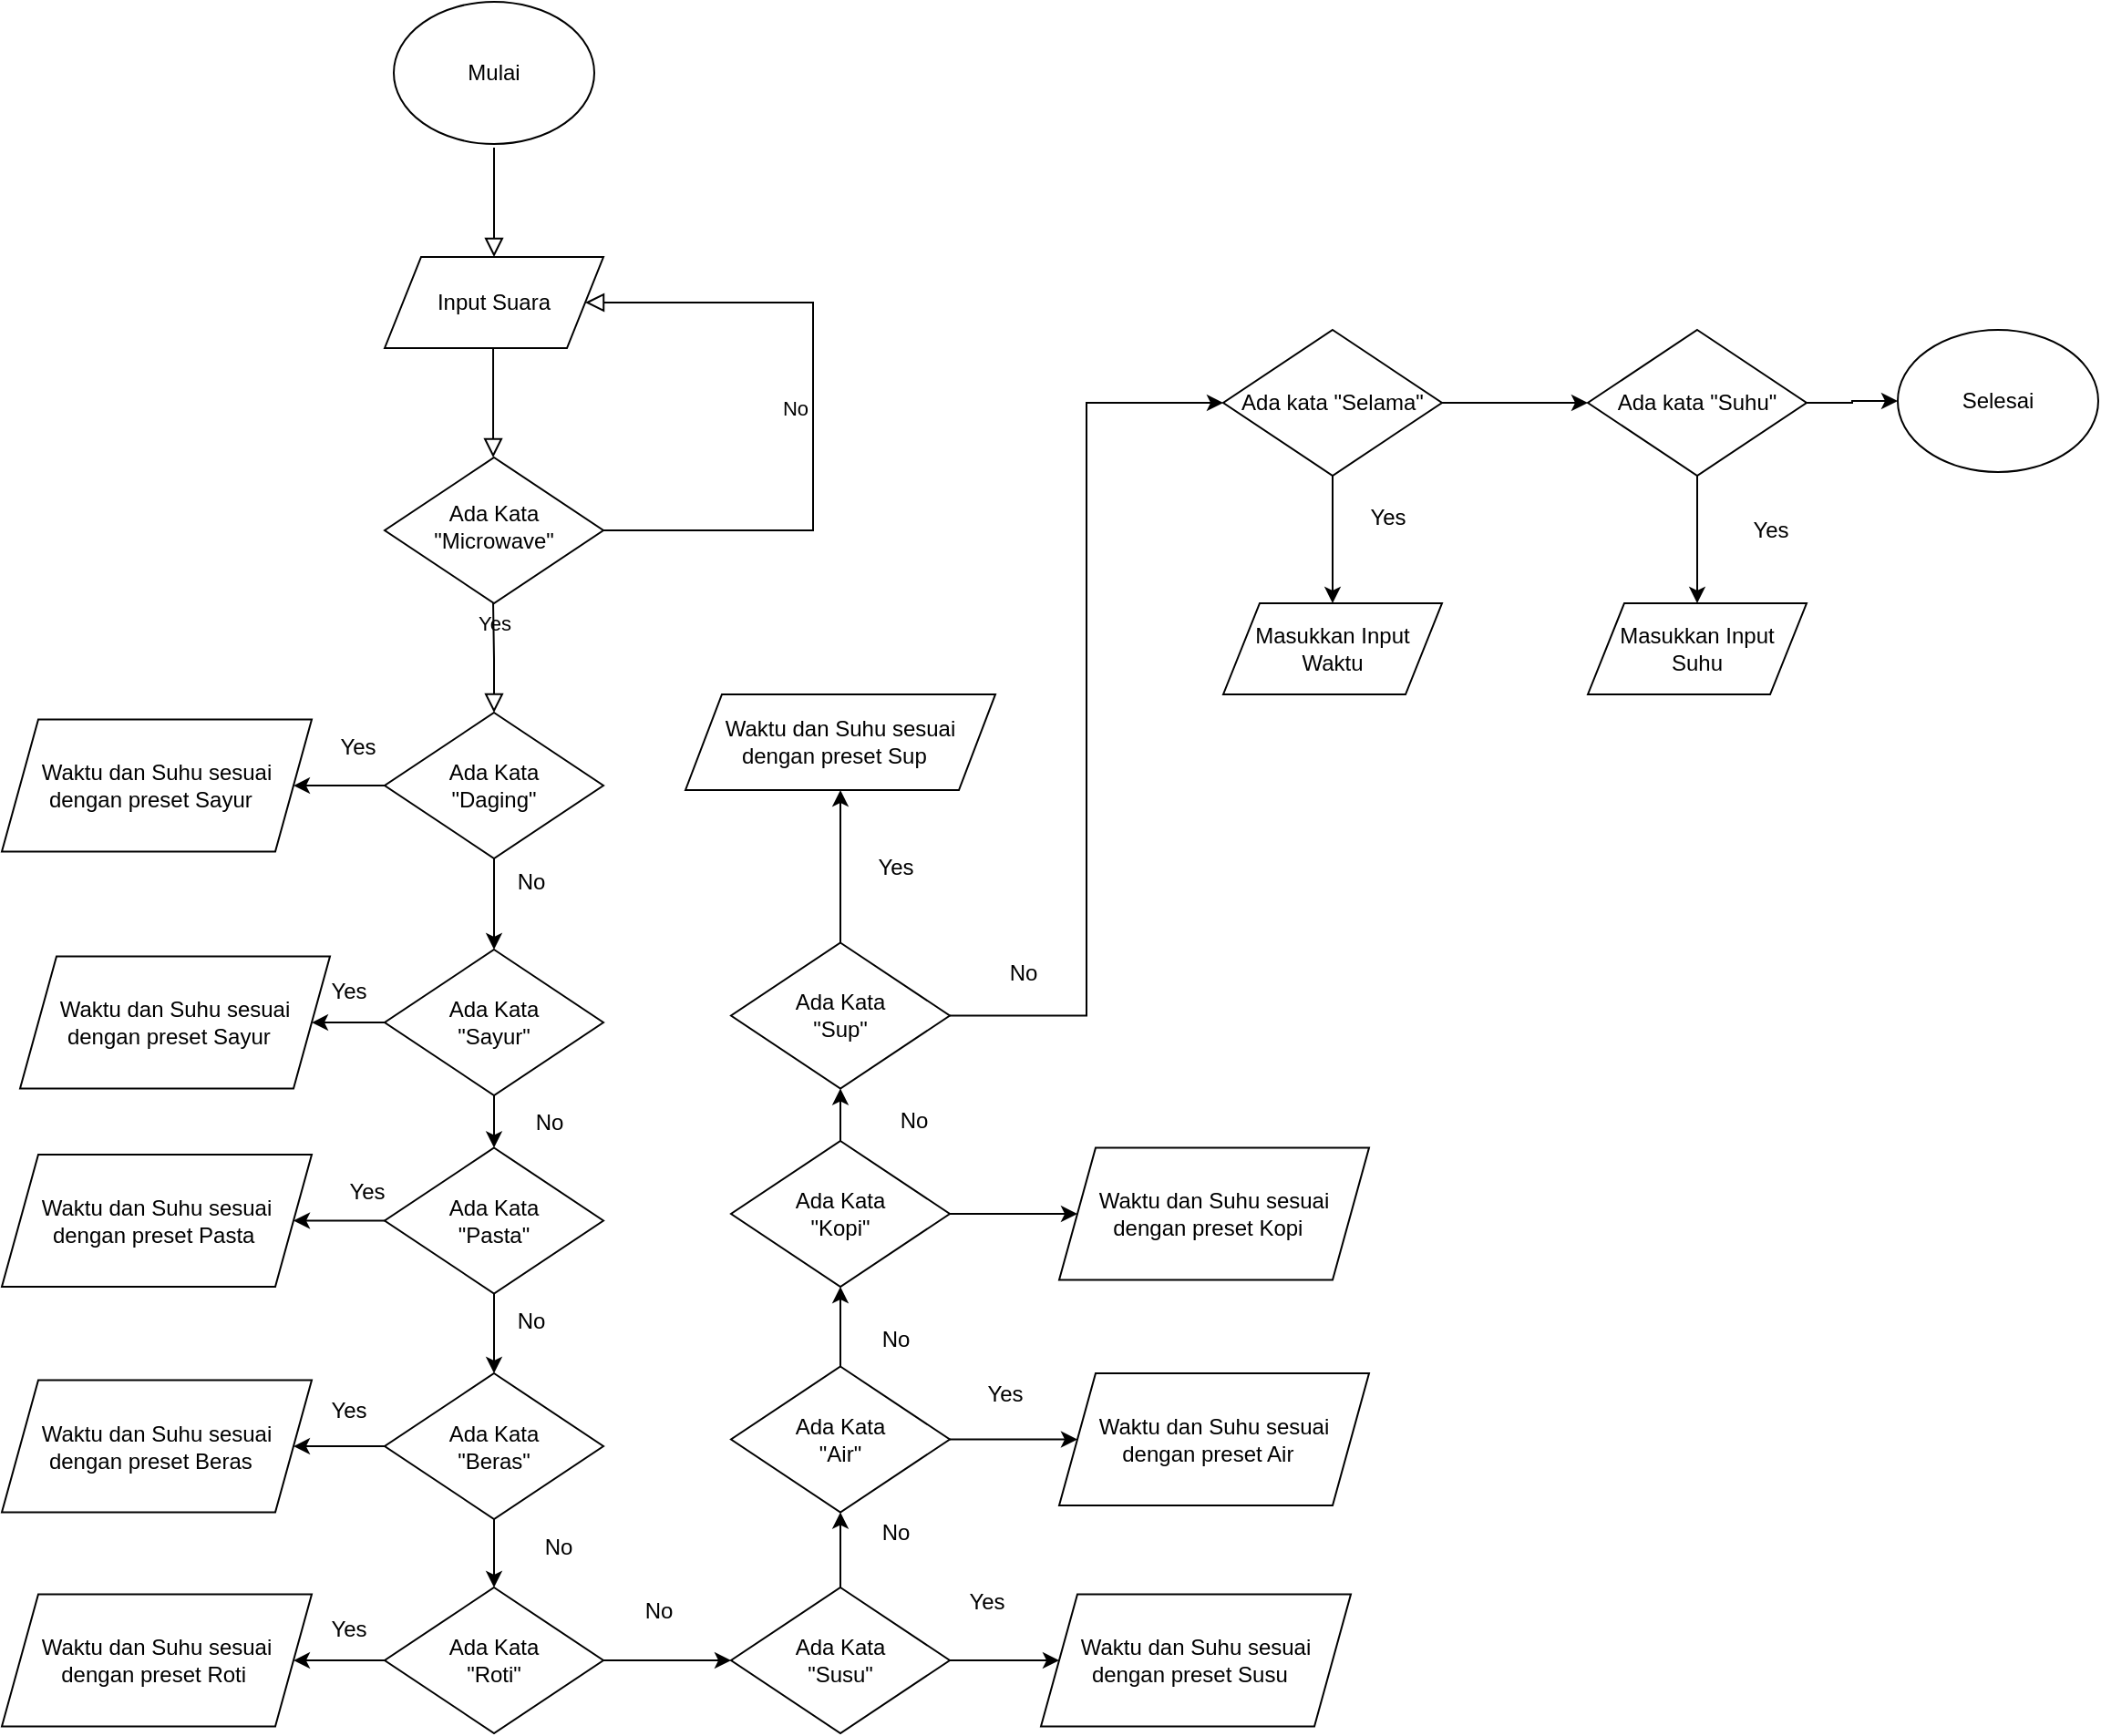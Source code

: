 <mxfile version="24.8.4">
  <diagram id="C5RBs43oDa-KdzZeNtuy" name="Page-1">
    <mxGraphModel dx="2271" dy="916" grid="1" gridSize="10" guides="1" tooltips="1" connect="1" arrows="1" fold="1" page="1" pageScale="1" pageWidth="827" pageHeight="1169" math="0" shadow="0">
      <root>
        <mxCell id="WIyWlLk6GJQsqaUBKTNV-0" />
        <mxCell id="WIyWlLk6GJQsqaUBKTNV-1" parent="WIyWlLk6GJQsqaUBKTNV-0" />
        <mxCell id="WIyWlLk6GJQsqaUBKTNV-2" value="" style="rounded=0;html=1;jettySize=auto;orthogonalLoop=1;fontSize=11;endArrow=block;endFill=0;endSize=8;strokeWidth=1;shadow=0;labelBackgroundColor=none;edgeStyle=orthogonalEdgeStyle;" parent="WIyWlLk6GJQsqaUBKTNV-1" edge="1">
          <mxGeometry relative="1" as="geometry">
            <mxPoint x="80.0" y="120" as="sourcePoint" />
            <mxPoint x="80.0" y="180" as="targetPoint" />
          </mxGeometry>
        </mxCell>
        <mxCell id="WIyWlLk6GJQsqaUBKTNV-9" value="No" style="edgeStyle=orthogonalEdgeStyle;rounded=0;html=1;jettySize=auto;orthogonalLoop=1;fontSize=11;endArrow=block;endFill=0;endSize=8;strokeWidth=1;shadow=0;labelBackgroundColor=none;entryX=1;entryY=0.5;entryDx=0;entryDy=0;" parent="WIyWlLk6GJQsqaUBKTNV-1" target="AB_6RiF91cN5sbkXbvCS-0" edge="1">
          <mxGeometry y="10" relative="1" as="geometry">
            <mxPoint as="offset" />
            <mxPoint x="140" y="330" as="sourcePoint" />
            <mxPoint x="240" y="200" as="targetPoint" />
            <Array as="points">
              <mxPoint x="255" y="330" />
              <mxPoint x="255" y="205" />
            </Array>
          </mxGeometry>
        </mxCell>
        <mxCell id="WIyWlLk6GJQsqaUBKTNV-10" value="Ada Kata &quot;Microwave&quot;" style="rhombus;whiteSpace=wrap;html=1;shadow=0;fontFamily=Helvetica;fontSize=12;align=center;strokeWidth=1;spacing=6;spacingTop=-4;" parent="WIyWlLk6GJQsqaUBKTNV-1" vertex="1">
          <mxGeometry x="20" y="290" width="120" height="80" as="geometry" />
        </mxCell>
        <mxCell id="AB_6RiF91cN5sbkXbvCS-0" value="Input Suara" style="shape=parallelogram;perimeter=parallelogramPerimeter;whiteSpace=wrap;html=1;fixedSize=1;" vertex="1" parent="WIyWlLk6GJQsqaUBKTNV-1">
          <mxGeometry x="20" y="180" width="120" height="50" as="geometry" />
        </mxCell>
        <mxCell id="AB_6RiF91cN5sbkXbvCS-69" value="" style="edgeStyle=orthogonalEdgeStyle;rounded=0;orthogonalLoop=1;jettySize=auto;html=1;" edge="1" parent="WIyWlLk6GJQsqaUBKTNV-1" source="AB_6RiF91cN5sbkXbvCS-2" target="AB_6RiF91cN5sbkXbvCS-20">
          <mxGeometry relative="1" as="geometry" />
        </mxCell>
        <mxCell id="AB_6RiF91cN5sbkXbvCS-70" value="" style="edgeStyle=orthogonalEdgeStyle;rounded=0;orthogonalLoop=1;jettySize=auto;html=1;" edge="1" parent="WIyWlLk6GJQsqaUBKTNV-1" source="AB_6RiF91cN5sbkXbvCS-2" target="AB_6RiF91cN5sbkXbvCS-17">
          <mxGeometry relative="1" as="geometry" />
        </mxCell>
        <mxCell id="AB_6RiF91cN5sbkXbvCS-2" value="Ada kata &quot;Selama&quot;" style="rhombus;whiteSpace=wrap;html=1;fontStyle=0" vertex="1" parent="WIyWlLk6GJQsqaUBKTNV-1">
          <mxGeometry x="480" y="220" width="120" height="80" as="geometry" />
        </mxCell>
        <mxCell id="AB_6RiF91cN5sbkXbvCS-8" value="Masukkan Input&lt;div&gt;Suhu&lt;/div&gt;" style="shape=parallelogram;perimeter=parallelogramPerimeter;whiteSpace=wrap;html=1;fixedSize=1;" vertex="1" parent="WIyWlLk6GJQsqaUBKTNV-1">
          <mxGeometry x="680" y="370" width="120" height="50" as="geometry" />
        </mxCell>
        <mxCell id="AB_6RiF91cN5sbkXbvCS-9" value="Mulai" style="ellipse;whiteSpace=wrap;html=1;" vertex="1" parent="WIyWlLk6GJQsqaUBKTNV-1">
          <mxGeometry x="25" y="40" width="110" height="78" as="geometry" />
        </mxCell>
        <mxCell id="AB_6RiF91cN5sbkXbvCS-13" value="Yes" style="rounded=0;html=1;jettySize=auto;orthogonalLoop=1;fontSize=11;endArrow=block;endFill=0;endSize=8;strokeWidth=1;shadow=0;labelBackgroundColor=none;edgeStyle=orthogonalEdgeStyle;entryX=0.5;entryY=0;entryDx=0;entryDy=0;" edge="1" parent="WIyWlLk6GJQsqaUBKTNV-1">
          <mxGeometry y="20" relative="1" as="geometry">
            <mxPoint as="offset" />
            <mxPoint x="79.52" y="370" as="sourcePoint" />
            <mxPoint x="80" y="430" as="targetPoint" />
          </mxGeometry>
        </mxCell>
        <mxCell id="AB_6RiF91cN5sbkXbvCS-15" value="" style="rounded=0;html=1;jettySize=auto;orthogonalLoop=1;fontSize=11;endArrow=block;endFill=0;endSize=8;strokeWidth=1;shadow=0;labelBackgroundColor=none;edgeStyle=orthogonalEdgeStyle;" edge="1" parent="WIyWlLk6GJQsqaUBKTNV-1">
          <mxGeometry relative="1" as="geometry">
            <mxPoint x="79.52" y="230" as="sourcePoint" />
            <mxPoint x="79.52" y="290" as="targetPoint" />
          </mxGeometry>
        </mxCell>
        <mxCell id="AB_6RiF91cN5sbkXbvCS-59" value="" style="edgeStyle=orthogonalEdgeStyle;rounded=0;orthogonalLoop=1;jettySize=auto;html=1;" edge="1" parent="WIyWlLk6GJQsqaUBKTNV-1" source="AB_6RiF91cN5sbkXbvCS-17" target="AB_6RiF91cN5sbkXbvCS-8">
          <mxGeometry relative="1" as="geometry" />
        </mxCell>
        <mxCell id="AB_6RiF91cN5sbkXbvCS-101" value="" style="edgeStyle=orthogonalEdgeStyle;rounded=0;orthogonalLoop=1;jettySize=auto;html=1;" edge="1" parent="WIyWlLk6GJQsqaUBKTNV-1" source="AB_6RiF91cN5sbkXbvCS-17" target="AB_6RiF91cN5sbkXbvCS-100">
          <mxGeometry relative="1" as="geometry" />
        </mxCell>
        <mxCell id="AB_6RiF91cN5sbkXbvCS-17" value="Ada kata &quot;Suhu&quot;" style="rhombus;whiteSpace=wrap;html=1;" vertex="1" parent="WIyWlLk6GJQsqaUBKTNV-1">
          <mxGeometry x="680" y="220" width="120" height="80" as="geometry" />
        </mxCell>
        <mxCell id="AB_6RiF91cN5sbkXbvCS-20" value="Masukkan Input Waktu" style="shape=parallelogram;perimeter=parallelogramPerimeter;whiteSpace=wrap;html=1;fixedSize=1;" vertex="1" parent="WIyWlLk6GJQsqaUBKTNV-1">
          <mxGeometry x="480" y="370" width="120" height="50" as="geometry" />
        </mxCell>
        <mxCell id="AB_6RiF91cN5sbkXbvCS-33" style="edgeStyle=orthogonalEdgeStyle;rounded=0;orthogonalLoop=1;jettySize=auto;html=1;exitX=0.5;exitY=1;exitDx=0;exitDy=0;entryX=0.5;entryY=0;entryDx=0;entryDy=0;" edge="1" parent="WIyWlLk6GJQsqaUBKTNV-1" source="AB_6RiF91cN5sbkXbvCS-22" target="AB_6RiF91cN5sbkXbvCS-25">
          <mxGeometry relative="1" as="geometry" />
        </mxCell>
        <mxCell id="AB_6RiF91cN5sbkXbvCS-32" style="edgeStyle=orthogonalEdgeStyle;rounded=0;orthogonalLoop=1;jettySize=auto;html=1;exitX=0.5;exitY=1;exitDx=0;exitDy=0;entryX=0.5;entryY=0;entryDx=0;entryDy=0;" edge="1" parent="WIyWlLk6GJQsqaUBKTNV-1" source="AB_6RiF91cN5sbkXbvCS-24" target="AB_6RiF91cN5sbkXbvCS-22">
          <mxGeometry relative="1" as="geometry" />
        </mxCell>
        <mxCell id="AB_6RiF91cN5sbkXbvCS-105" value="" style="edgeStyle=orthogonalEdgeStyle;rounded=0;orthogonalLoop=1;jettySize=auto;html=1;" edge="1" parent="WIyWlLk6GJQsqaUBKTNV-1" source="AB_6RiF91cN5sbkXbvCS-24" target="AB_6RiF91cN5sbkXbvCS-104">
          <mxGeometry relative="1" as="geometry" />
        </mxCell>
        <mxCell id="AB_6RiF91cN5sbkXbvCS-24" value="Ada Kata&lt;div&gt;&quot;Daging&quot;&lt;/div&gt;" style="rhombus;whiteSpace=wrap;html=1;" vertex="1" parent="WIyWlLk6GJQsqaUBKTNV-1">
          <mxGeometry x="20" y="430" width="120" height="80" as="geometry" />
        </mxCell>
        <mxCell id="AB_6RiF91cN5sbkXbvCS-35" value="" style="edgeStyle=orthogonalEdgeStyle;rounded=0;orthogonalLoop=1;jettySize=auto;html=1;" edge="1" parent="WIyWlLk6GJQsqaUBKTNV-1" source="AB_6RiF91cN5sbkXbvCS-25" target="AB_6RiF91cN5sbkXbvCS-26">
          <mxGeometry relative="1" as="geometry" />
        </mxCell>
        <mxCell id="AB_6RiF91cN5sbkXbvCS-53" value="" style="edgeStyle=orthogonalEdgeStyle;rounded=0;orthogonalLoop=1;jettySize=auto;html=1;" edge="1" parent="WIyWlLk6GJQsqaUBKTNV-1" source="AB_6RiF91cN5sbkXbvCS-25" target="AB_6RiF91cN5sbkXbvCS-50">
          <mxGeometry relative="1" as="geometry" />
        </mxCell>
        <mxCell id="AB_6RiF91cN5sbkXbvCS-25" value="Ada Kata&lt;div&gt;&quot;Pasta&quot;&lt;/div&gt;" style="rhombus;whiteSpace=wrap;html=1;" vertex="1" parent="WIyWlLk6GJQsqaUBKTNV-1">
          <mxGeometry x="20" y="668.75" width="120" height="80" as="geometry" />
        </mxCell>
        <mxCell id="AB_6RiF91cN5sbkXbvCS-36" style="edgeStyle=orthogonalEdgeStyle;rounded=0;orthogonalLoop=1;jettySize=auto;html=1;exitX=0.5;exitY=1;exitDx=0;exitDy=0;entryX=0.5;entryY=0;entryDx=0;entryDy=0;" edge="1" parent="WIyWlLk6GJQsqaUBKTNV-1" source="AB_6RiF91cN5sbkXbvCS-26" target="AB_6RiF91cN5sbkXbvCS-31">
          <mxGeometry relative="1" as="geometry" />
        </mxCell>
        <mxCell id="AB_6RiF91cN5sbkXbvCS-54" value="" style="edgeStyle=orthogonalEdgeStyle;rounded=0;orthogonalLoop=1;jettySize=auto;html=1;" edge="1" parent="WIyWlLk6GJQsqaUBKTNV-1" source="AB_6RiF91cN5sbkXbvCS-26" target="AB_6RiF91cN5sbkXbvCS-42">
          <mxGeometry relative="1" as="geometry" />
        </mxCell>
        <mxCell id="AB_6RiF91cN5sbkXbvCS-26" value="Ada Kata&lt;div&gt;&quot;Beras&quot;&lt;/div&gt;" style="rhombus;whiteSpace=wrap;html=1;" vertex="1" parent="WIyWlLk6GJQsqaUBKTNV-1">
          <mxGeometry x="20" y="792.5" width="120" height="80" as="geometry" />
        </mxCell>
        <mxCell id="AB_6RiF91cN5sbkXbvCS-60" value="" style="edgeStyle=orthogonalEdgeStyle;rounded=0;orthogonalLoop=1;jettySize=auto;html=1;" edge="1" parent="WIyWlLk6GJQsqaUBKTNV-1" source="AB_6RiF91cN5sbkXbvCS-27" target="AB_6RiF91cN5sbkXbvCS-57">
          <mxGeometry relative="1" as="geometry" />
        </mxCell>
        <mxCell id="AB_6RiF91cN5sbkXbvCS-67" style="edgeStyle=orthogonalEdgeStyle;rounded=0;orthogonalLoop=1;jettySize=auto;html=1;exitX=1;exitY=0.5;exitDx=0;exitDy=0;entryX=0;entryY=0.5;entryDx=0;entryDy=0;" edge="1" parent="WIyWlLk6GJQsqaUBKTNV-1" source="AB_6RiF91cN5sbkXbvCS-27" target="AB_6RiF91cN5sbkXbvCS-2">
          <mxGeometry relative="1" as="geometry" />
        </mxCell>
        <mxCell id="AB_6RiF91cN5sbkXbvCS-27" value="Ada Kata&lt;div&gt;&quot;Sup&quot;&lt;/div&gt;" style="rhombus;whiteSpace=wrap;html=1;" vertex="1" parent="WIyWlLk6GJQsqaUBKTNV-1">
          <mxGeometry x="210" y="556.25" width="120" height="80" as="geometry" />
        </mxCell>
        <mxCell id="AB_6RiF91cN5sbkXbvCS-40" value="" style="edgeStyle=orthogonalEdgeStyle;rounded=0;orthogonalLoop=1;jettySize=auto;html=1;" edge="1" parent="WIyWlLk6GJQsqaUBKTNV-1" source="AB_6RiF91cN5sbkXbvCS-28" target="AB_6RiF91cN5sbkXbvCS-27">
          <mxGeometry relative="1" as="geometry" />
        </mxCell>
        <mxCell id="AB_6RiF91cN5sbkXbvCS-64" value="" style="edgeStyle=orthogonalEdgeStyle;rounded=0;orthogonalLoop=1;jettySize=auto;html=1;" edge="1" parent="WIyWlLk6GJQsqaUBKTNV-1" source="AB_6RiF91cN5sbkXbvCS-28" target="AB_6RiF91cN5sbkXbvCS-62">
          <mxGeometry relative="1" as="geometry" />
        </mxCell>
        <mxCell id="AB_6RiF91cN5sbkXbvCS-28" value="Ada Kata&lt;div&gt;&quot;Kopi&quot;&lt;/div&gt;" style="rhombus;whiteSpace=wrap;html=1;" vertex="1" parent="WIyWlLk6GJQsqaUBKTNV-1">
          <mxGeometry x="210" y="665" width="120" height="80" as="geometry" />
        </mxCell>
        <mxCell id="AB_6RiF91cN5sbkXbvCS-39" value="" style="edgeStyle=orthogonalEdgeStyle;rounded=0;orthogonalLoop=1;jettySize=auto;html=1;" edge="1" parent="WIyWlLk6GJQsqaUBKTNV-1" source="AB_6RiF91cN5sbkXbvCS-29" target="AB_6RiF91cN5sbkXbvCS-28">
          <mxGeometry relative="1" as="geometry" />
        </mxCell>
        <mxCell id="AB_6RiF91cN5sbkXbvCS-65" value="" style="edgeStyle=orthogonalEdgeStyle;rounded=0;orthogonalLoop=1;jettySize=auto;html=1;" edge="1" parent="WIyWlLk6GJQsqaUBKTNV-1" source="AB_6RiF91cN5sbkXbvCS-29" target="AB_6RiF91cN5sbkXbvCS-63">
          <mxGeometry relative="1" as="geometry" />
        </mxCell>
        <mxCell id="AB_6RiF91cN5sbkXbvCS-29" value="Ada Kata&lt;div&gt;&quot;Air&quot;&lt;/div&gt;" style="rhombus;whiteSpace=wrap;html=1;" vertex="1" parent="WIyWlLk6GJQsqaUBKTNV-1">
          <mxGeometry x="210" y="788.75" width="120" height="80" as="geometry" />
        </mxCell>
        <mxCell id="AB_6RiF91cN5sbkXbvCS-41" style="edgeStyle=orthogonalEdgeStyle;rounded=0;orthogonalLoop=1;jettySize=auto;html=1;exitX=0.5;exitY=0;exitDx=0;exitDy=0;entryX=0.5;entryY=1;entryDx=0;entryDy=0;" edge="1" parent="WIyWlLk6GJQsqaUBKTNV-1" source="AB_6RiF91cN5sbkXbvCS-30" target="AB_6RiF91cN5sbkXbvCS-29">
          <mxGeometry relative="1" as="geometry" />
        </mxCell>
        <mxCell id="AB_6RiF91cN5sbkXbvCS-66" value="" style="edgeStyle=orthogonalEdgeStyle;rounded=0;orthogonalLoop=1;jettySize=auto;html=1;" edge="1" parent="WIyWlLk6GJQsqaUBKTNV-1" source="AB_6RiF91cN5sbkXbvCS-30" target="AB_6RiF91cN5sbkXbvCS-61">
          <mxGeometry relative="1" as="geometry" />
        </mxCell>
        <mxCell id="AB_6RiF91cN5sbkXbvCS-30" value="Ada Kata&lt;div&gt;&quot;Susu&quot;&lt;/div&gt;" style="rhombus;whiteSpace=wrap;html=1;" vertex="1" parent="WIyWlLk6GJQsqaUBKTNV-1">
          <mxGeometry x="210" y="910" width="120" height="80" as="geometry" />
        </mxCell>
        <mxCell id="AB_6RiF91cN5sbkXbvCS-55" value="" style="edgeStyle=orthogonalEdgeStyle;rounded=0;orthogonalLoop=1;jettySize=auto;html=1;" edge="1" parent="WIyWlLk6GJQsqaUBKTNV-1" source="AB_6RiF91cN5sbkXbvCS-31" target="AB_6RiF91cN5sbkXbvCS-51">
          <mxGeometry relative="1" as="geometry" />
        </mxCell>
        <mxCell id="AB_6RiF91cN5sbkXbvCS-91" value="" style="edgeStyle=orthogonalEdgeStyle;rounded=0;orthogonalLoop=1;jettySize=auto;html=1;" edge="1" parent="WIyWlLk6GJQsqaUBKTNV-1" source="AB_6RiF91cN5sbkXbvCS-31" target="AB_6RiF91cN5sbkXbvCS-30">
          <mxGeometry relative="1" as="geometry" />
        </mxCell>
        <mxCell id="AB_6RiF91cN5sbkXbvCS-31" value="Ada Kata&lt;div&gt;&quot;Roti&quot;&lt;/div&gt;" style="rhombus;whiteSpace=wrap;html=1;" vertex="1" parent="WIyWlLk6GJQsqaUBKTNV-1">
          <mxGeometry x="20" y="910" width="120" height="80" as="geometry" />
        </mxCell>
        <mxCell id="AB_6RiF91cN5sbkXbvCS-42" value="&lt;span style=&quot;background-color: initial;&quot;&gt;Waktu dan Suhu sesuai dengan preset Beras&amp;nbsp;&amp;nbsp;&lt;/span&gt;" style="shape=parallelogram;perimeter=parallelogramPerimeter;whiteSpace=wrap;html=1;fixedSize=1;" vertex="1" parent="WIyWlLk6GJQsqaUBKTNV-1">
          <mxGeometry x="-190" y="796.25" width="170" height="72.5" as="geometry" />
        </mxCell>
        <mxCell id="AB_6RiF91cN5sbkXbvCS-48" value="&lt;span style=&quot;background-color: initial;&quot;&gt;Waktu dan Suhu sesuai dengan preset Sayur&amp;nbsp;&amp;nbsp;&lt;/span&gt;" style="shape=parallelogram;perimeter=parallelogramPerimeter;whiteSpace=wrap;html=1;fixedSize=1;" vertex="1" parent="WIyWlLk6GJQsqaUBKTNV-1">
          <mxGeometry x="-180" y="563.75" width="170" height="72.5" as="geometry" />
        </mxCell>
        <mxCell id="AB_6RiF91cN5sbkXbvCS-50" value="&lt;span style=&quot;background-color: initial;&quot;&gt;Waktu dan Suhu sesuai dengan preset Pasta&amp;nbsp;&lt;/span&gt;" style="shape=parallelogram;perimeter=parallelogramPerimeter;whiteSpace=wrap;html=1;fixedSize=1;" vertex="1" parent="WIyWlLk6GJQsqaUBKTNV-1">
          <mxGeometry x="-190" y="672.5" width="170" height="72.5" as="geometry" />
        </mxCell>
        <mxCell id="AB_6RiF91cN5sbkXbvCS-51" value="&lt;span style=&quot;background-color: initial;&quot;&gt;Waktu dan Suhu sesuai dengan preset Roti&amp;nbsp;&lt;/span&gt;" style="shape=parallelogram;perimeter=parallelogramPerimeter;whiteSpace=wrap;html=1;fixedSize=1;" vertex="1" parent="WIyWlLk6GJQsqaUBKTNV-1">
          <mxGeometry x="-190" y="913.75" width="170" height="72.5" as="geometry" />
        </mxCell>
        <mxCell id="AB_6RiF91cN5sbkXbvCS-68" value="" style="edgeStyle=orthogonalEdgeStyle;rounded=0;orthogonalLoop=1;jettySize=auto;html=1;" edge="1" parent="WIyWlLk6GJQsqaUBKTNV-1" source="AB_6RiF91cN5sbkXbvCS-22" target="AB_6RiF91cN5sbkXbvCS-48">
          <mxGeometry relative="1" as="geometry" />
        </mxCell>
        <mxCell id="AB_6RiF91cN5sbkXbvCS-22" value="Ada Kata&lt;div&gt;&quot;Sayur&quot;&lt;/div&gt;" style="rhombus;whiteSpace=wrap;html=1;" vertex="1" parent="WIyWlLk6GJQsqaUBKTNV-1">
          <mxGeometry x="20" y="560" width="120" height="80" as="geometry" />
        </mxCell>
        <mxCell id="AB_6RiF91cN5sbkXbvCS-57" value="&lt;span style=&quot;background-color: initial;&quot;&gt;Waktu dan Suhu sesuai dengan preset Sup&amp;nbsp;&amp;nbsp;&lt;/span&gt;" style="shape=parallelogram;perimeter=parallelogramPerimeter;whiteSpace=wrap;html=1;fixedSize=1;" vertex="1" parent="WIyWlLk6GJQsqaUBKTNV-1">
          <mxGeometry x="185" y="420" width="170" height="52.5" as="geometry" />
        </mxCell>
        <mxCell id="AB_6RiF91cN5sbkXbvCS-58" style="edgeStyle=orthogonalEdgeStyle;rounded=0;orthogonalLoop=1;jettySize=auto;html=1;exitX=0.5;exitY=1;exitDx=0;exitDy=0;" edge="1" parent="WIyWlLk6GJQsqaUBKTNV-1" source="AB_6RiF91cN5sbkXbvCS-8" target="AB_6RiF91cN5sbkXbvCS-8">
          <mxGeometry relative="1" as="geometry" />
        </mxCell>
        <mxCell id="AB_6RiF91cN5sbkXbvCS-61" value="&lt;span style=&quot;background-color: initial;&quot;&gt;Waktu dan Suhu sesuai dengan preset Susu&amp;nbsp;&amp;nbsp;&lt;/span&gt;" style="shape=parallelogram;perimeter=parallelogramPerimeter;whiteSpace=wrap;html=1;fixedSize=1;" vertex="1" parent="WIyWlLk6GJQsqaUBKTNV-1">
          <mxGeometry x="380" y="913.75" width="170" height="72.5" as="geometry" />
        </mxCell>
        <mxCell id="AB_6RiF91cN5sbkXbvCS-62" value="&lt;span style=&quot;background-color: initial;&quot;&gt;Waktu dan Suhu sesuai dengan preset Kopi&amp;nbsp;&amp;nbsp;&lt;/span&gt;" style="shape=parallelogram;perimeter=parallelogramPerimeter;whiteSpace=wrap;html=1;fixedSize=1;" vertex="1" parent="WIyWlLk6GJQsqaUBKTNV-1">
          <mxGeometry x="390" y="668.75" width="170" height="72.5" as="geometry" />
        </mxCell>
        <mxCell id="AB_6RiF91cN5sbkXbvCS-63" value="&lt;span style=&quot;background-color: initial;&quot;&gt;Waktu dan Suhu sesuai dengan preset Air&amp;nbsp;&amp;nbsp;&lt;/span&gt;" style="shape=parallelogram;perimeter=parallelogramPerimeter;whiteSpace=wrap;html=1;fixedSize=1;" vertex="1" parent="WIyWlLk6GJQsqaUBKTNV-1">
          <mxGeometry x="390" y="792.5" width="170" height="72.5" as="geometry" />
        </mxCell>
        <mxCell id="AB_6RiF91cN5sbkXbvCS-71" value="No" style="text;html=1;align=center;verticalAlign=middle;resizable=0;points=[];autosize=1;strokeColor=none;fillColor=none;" vertex="1" parent="WIyWlLk6GJQsqaUBKTNV-1">
          <mxGeometry x="80" y="508" width="40" height="30" as="geometry" />
        </mxCell>
        <mxCell id="AB_6RiF91cN5sbkXbvCS-72" value="Yes" style="text;html=1;align=center;verticalAlign=middle;resizable=0;points=[];autosize=1;strokeColor=none;fillColor=none;" vertex="1" parent="WIyWlLk6GJQsqaUBKTNV-1">
          <mxGeometry x="-20" y="568" width="40" height="30" as="geometry" />
        </mxCell>
        <mxCell id="AB_6RiF91cN5sbkXbvCS-74" value="Yes" style="text;html=1;align=center;verticalAlign=middle;resizable=0;points=[];autosize=1;strokeColor=none;fillColor=none;" vertex="1" parent="WIyWlLk6GJQsqaUBKTNV-1">
          <mxGeometry x="-10" y="678" width="40" height="30" as="geometry" />
        </mxCell>
        <mxCell id="AB_6RiF91cN5sbkXbvCS-75" value="Yes" style="text;html=1;align=center;verticalAlign=middle;resizable=0;points=[];autosize=1;strokeColor=none;fillColor=none;" vertex="1" parent="WIyWlLk6GJQsqaUBKTNV-1">
          <mxGeometry x="-20" y="798" width="40" height="30" as="geometry" />
        </mxCell>
        <mxCell id="AB_6RiF91cN5sbkXbvCS-76" value="Yes" style="text;html=1;align=center;verticalAlign=middle;resizable=0;points=[];autosize=1;strokeColor=none;fillColor=none;" vertex="1" parent="WIyWlLk6GJQsqaUBKTNV-1">
          <mxGeometry x="-20" y="918" width="40" height="30" as="geometry" />
        </mxCell>
        <mxCell id="AB_6RiF91cN5sbkXbvCS-79" value="No" style="text;html=1;align=center;verticalAlign=middle;resizable=0;points=[];autosize=1;strokeColor=none;fillColor=none;" vertex="1" parent="WIyWlLk6GJQsqaUBKTNV-1">
          <mxGeometry x="280" y="865" width="40" height="30" as="geometry" />
        </mxCell>
        <mxCell id="AB_6RiF91cN5sbkXbvCS-80" value="No" style="text;html=1;align=center;verticalAlign=middle;resizable=0;points=[];autosize=1;strokeColor=none;fillColor=none;" vertex="1" parent="WIyWlLk6GJQsqaUBKTNV-1">
          <mxGeometry x="95" y="872.5" width="40" height="30" as="geometry" />
        </mxCell>
        <mxCell id="AB_6RiF91cN5sbkXbvCS-81" value="No" style="text;html=1;align=center;verticalAlign=middle;resizable=0;points=[];autosize=1;strokeColor=none;fillColor=none;" vertex="1" parent="WIyWlLk6GJQsqaUBKTNV-1">
          <mxGeometry x="80" y="748.75" width="40" height="30" as="geometry" />
        </mxCell>
        <mxCell id="AB_6RiF91cN5sbkXbvCS-82" value="No" style="text;html=1;align=center;verticalAlign=middle;resizable=0;points=[];autosize=1;strokeColor=none;fillColor=none;" vertex="1" parent="WIyWlLk6GJQsqaUBKTNV-1">
          <mxGeometry x="90" y="640" width="40" height="30" as="geometry" />
        </mxCell>
        <mxCell id="AB_6RiF91cN5sbkXbvCS-83" value="No" style="text;html=1;align=center;verticalAlign=middle;resizable=0;points=[];autosize=1;strokeColor=none;fillColor=none;" vertex="1" parent="WIyWlLk6GJQsqaUBKTNV-1">
          <mxGeometry x="280" y="758.75" width="40" height="30" as="geometry" />
        </mxCell>
        <mxCell id="AB_6RiF91cN5sbkXbvCS-84" value="No" style="text;html=1;align=center;verticalAlign=middle;resizable=0;points=[];autosize=1;strokeColor=none;fillColor=none;" vertex="1" parent="WIyWlLk6GJQsqaUBKTNV-1">
          <mxGeometry x="290" y="638.75" width="40" height="30" as="geometry" />
        </mxCell>
        <mxCell id="AB_6RiF91cN5sbkXbvCS-92" value="No" style="text;html=1;align=center;verticalAlign=middle;resizable=0;points=[];autosize=1;strokeColor=none;fillColor=none;" vertex="1" parent="WIyWlLk6GJQsqaUBKTNV-1">
          <mxGeometry x="150" y="908" width="40" height="30" as="geometry" />
        </mxCell>
        <mxCell id="AB_6RiF91cN5sbkXbvCS-93" value="Yes" style="text;html=1;align=center;verticalAlign=middle;resizable=0;points=[];autosize=1;strokeColor=none;fillColor=none;" vertex="1" parent="WIyWlLk6GJQsqaUBKTNV-1">
          <mxGeometry x="280" y="500" width="40" height="30" as="geometry" />
        </mxCell>
        <mxCell id="AB_6RiF91cN5sbkXbvCS-94" value="Yes" style="text;html=1;align=center;verticalAlign=middle;resizable=0;points=[];autosize=1;strokeColor=none;fillColor=none;" vertex="1" parent="WIyWlLk6GJQsqaUBKTNV-1">
          <mxGeometry x="340" y="788.75" width="40" height="30" as="geometry" />
        </mxCell>
        <mxCell id="AB_6RiF91cN5sbkXbvCS-95" value="Yes" style="text;html=1;align=center;verticalAlign=middle;resizable=0;points=[];autosize=1;strokeColor=none;fillColor=none;" vertex="1" parent="WIyWlLk6GJQsqaUBKTNV-1">
          <mxGeometry x="330" y="902.5" width="40" height="30" as="geometry" />
        </mxCell>
        <mxCell id="AB_6RiF91cN5sbkXbvCS-100" value="Selesai" style="ellipse;whiteSpace=wrap;html=1;" vertex="1" parent="WIyWlLk6GJQsqaUBKTNV-1">
          <mxGeometry x="850" y="220" width="110" height="78" as="geometry" />
        </mxCell>
        <mxCell id="AB_6RiF91cN5sbkXbvCS-102" value="Yes" style="text;html=1;align=center;verticalAlign=middle;resizable=0;points=[];autosize=1;strokeColor=none;fillColor=none;" vertex="1" parent="WIyWlLk6GJQsqaUBKTNV-1">
          <mxGeometry x="550" y="308" width="40" height="30" as="geometry" />
        </mxCell>
        <mxCell id="AB_6RiF91cN5sbkXbvCS-103" value="Yes" style="text;html=1;align=center;verticalAlign=middle;resizable=0;points=[];autosize=1;strokeColor=none;fillColor=none;" vertex="1" parent="WIyWlLk6GJQsqaUBKTNV-1">
          <mxGeometry x="760" y="315" width="40" height="30" as="geometry" />
        </mxCell>
        <mxCell id="AB_6RiF91cN5sbkXbvCS-104" value="&lt;span style=&quot;background-color: initial;&quot;&gt;Waktu dan Suhu sesuai dengan preset Sayur&amp;nbsp;&amp;nbsp;&lt;/span&gt;" style="shape=parallelogram;perimeter=parallelogramPerimeter;whiteSpace=wrap;html=1;fixedSize=1;" vertex="1" parent="WIyWlLk6GJQsqaUBKTNV-1">
          <mxGeometry x="-190" y="433.75" width="170" height="72.5" as="geometry" />
        </mxCell>
        <mxCell id="AB_6RiF91cN5sbkXbvCS-106" value="Yes" style="text;html=1;align=center;verticalAlign=middle;resizable=0;points=[];autosize=1;strokeColor=none;fillColor=none;" vertex="1" parent="WIyWlLk6GJQsqaUBKTNV-1">
          <mxGeometry x="-15" y="433.75" width="40" height="30" as="geometry" />
        </mxCell>
        <mxCell id="AB_6RiF91cN5sbkXbvCS-108" value="No" style="text;html=1;align=center;verticalAlign=middle;resizable=0;points=[];autosize=1;strokeColor=none;fillColor=none;" vertex="1" parent="WIyWlLk6GJQsqaUBKTNV-1">
          <mxGeometry x="350" y="558" width="40" height="30" as="geometry" />
        </mxCell>
      </root>
    </mxGraphModel>
  </diagram>
</mxfile>
